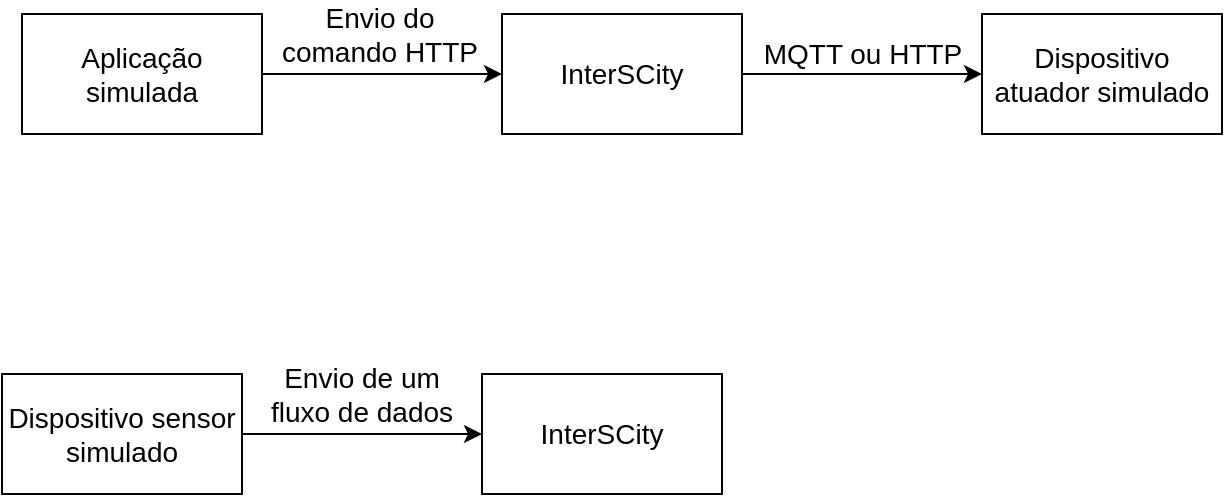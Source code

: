 <mxfile version="14.5.7" type="device"><diagram id="LR1V01l0ctYE9dTh4Ln_" name="Page-1"><mxGraphModel dx="872" dy="519" grid="1" gridSize="10" guides="1" tooltips="1" connect="1" arrows="1" fold="1" page="1" pageScale="1" pageWidth="850" pageHeight="1100" math="0" shadow="0"><root><mxCell id="0"/><mxCell id="1" parent="0"/><mxCell id="ALhXgUbFtGtkz7Q8rdL4-4" style="edgeStyle=orthogonalEdgeStyle;rounded=0;orthogonalLoop=1;jettySize=auto;html=1;exitX=1;exitY=0.5;exitDx=0;exitDy=0;entryX=0;entryY=0.5;entryDx=0;entryDy=0;" edge="1" parent="1" source="ALhXgUbFtGtkz7Q8rdL4-1" target="ALhXgUbFtGtkz7Q8rdL4-2"><mxGeometry relative="1" as="geometry"/></mxCell><mxCell id="ALhXgUbFtGtkz7Q8rdL4-1" value="&lt;font style=&quot;font-size: 14px&quot;&gt;Aplicação simulada&lt;br&gt;&lt;/font&gt;" style="rounded=0;whiteSpace=wrap;html=1;" vertex="1" parent="1"><mxGeometry x="160" y="32" width="120" height="60" as="geometry"/></mxCell><mxCell id="ALhXgUbFtGtkz7Q8rdL4-5" style="edgeStyle=orthogonalEdgeStyle;rounded=0;orthogonalLoop=1;jettySize=auto;html=1;exitX=1;exitY=0.5;exitDx=0;exitDy=0;entryX=0;entryY=0.5;entryDx=0;entryDy=0;" edge="1" parent="1" source="ALhXgUbFtGtkz7Q8rdL4-2" target="ALhXgUbFtGtkz7Q8rdL4-3"><mxGeometry relative="1" as="geometry"/></mxCell><mxCell id="ALhXgUbFtGtkz7Q8rdL4-2" value="&lt;font style=&quot;font-size: 14px&quot;&gt;InterSCity&lt;/font&gt;" style="rounded=0;whiteSpace=wrap;html=1;" vertex="1" parent="1"><mxGeometry x="400" y="32" width="120" height="60" as="geometry"/></mxCell><mxCell id="ALhXgUbFtGtkz7Q8rdL4-3" value="&lt;font style=&quot;font-size: 14px&quot;&gt;Dispositivo atuador simulado&lt;br&gt;&lt;/font&gt;" style="rounded=0;whiteSpace=wrap;html=1;" vertex="1" parent="1"><mxGeometry x="640" y="32" width="120" height="60" as="geometry"/></mxCell><mxCell id="ALhXgUbFtGtkz7Q8rdL4-7" value="Envio do comando HTTP" style="text;html=1;strokeColor=none;fillColor=none;align=center;verticalAlign=middle;whiteSpace=wrap;rounded=0;labelBackgroundColor=none;fontSize=14;" vertex="1" parent="1"><mxGeometry x="284" y="32" width="110" height="20" as="geometry"/></mxCell><mxCell id="ALhXgUbFtGtkz7Q8rdL4-9" value="MQTT ou HTTP" style="text;html=1;align=center;verticalAlign=middle;resizable=0;points=[];autosize=1;fontSize=14;" vertex="1" parent="1"><mxGeometry x="520" y="42" width="120" height="20" as="geometry"/></mxCell><mxCell id="ALhXgUbFtGtkz7Q8rdL4-10" style="edgeStyle=orthogonalEdgeStyle;rounded=0;orthogonalLoop=1;jettySize=auto;html=1;exitX=1;exitY=0.5;exitDx=0;exitDy=0;entryX=0;entryY=0.5;entryDx=0;entryDy=0;" edge="1" parent="1" source="ALhXgUbFtGtkz7Q8rdL4-11" target="ALhXgUbFtGtkz7Q8rdL4-13"><mxGeometry relative="1" as="geometry"/></mxCell><mxCell id="ALhXgUbFtGtkz7Q8rdL4-11" value="&lt;font style=&quot;font-size: 14px&quot;&gt;Dispositivo sensor simulado&lt;font style=&quot;font-size: 14px&quot;&gt;&lt;br&gt;&lt;/font&gt;&lt;/font&gt;" style="rounded=0;whiteSpace=wrap;html=1;" vertex="1" parent="1"><mxGeometry x="150" y="212" width="120" height="60" as="geometry"/></mxCell><mxCell id="ALhXgUbFtGtkz7Q8rdL4-13" value="&lt;font style=&quot;font-size: 14px&quot;&gt;InterSCity&lt;/font&gt;" style="rounded=0;whiteSpace=wrap;html=1;" vertex="1" parent="1"><mxGeometry x="390" y="212" width="120" height="60" as="geometry"/></mxCell><mxCell id="ALhXgUbFtGtkz7Q8rdL4-15" value="Envio de um fluxo de dados" style="text;html=1;strokeColor=none;fillColor=none;align=center;verticalAlign=middle;whiteSpace=wrap;rounded=0;labelBackgroundColor=none;fontSize=14;" vertex="1" parent="1"><mxGeometry x="275" y="212" width="110" height="20" as="geometry"/></mxCell></root></mxGraphModel></diagram></mxfile>
